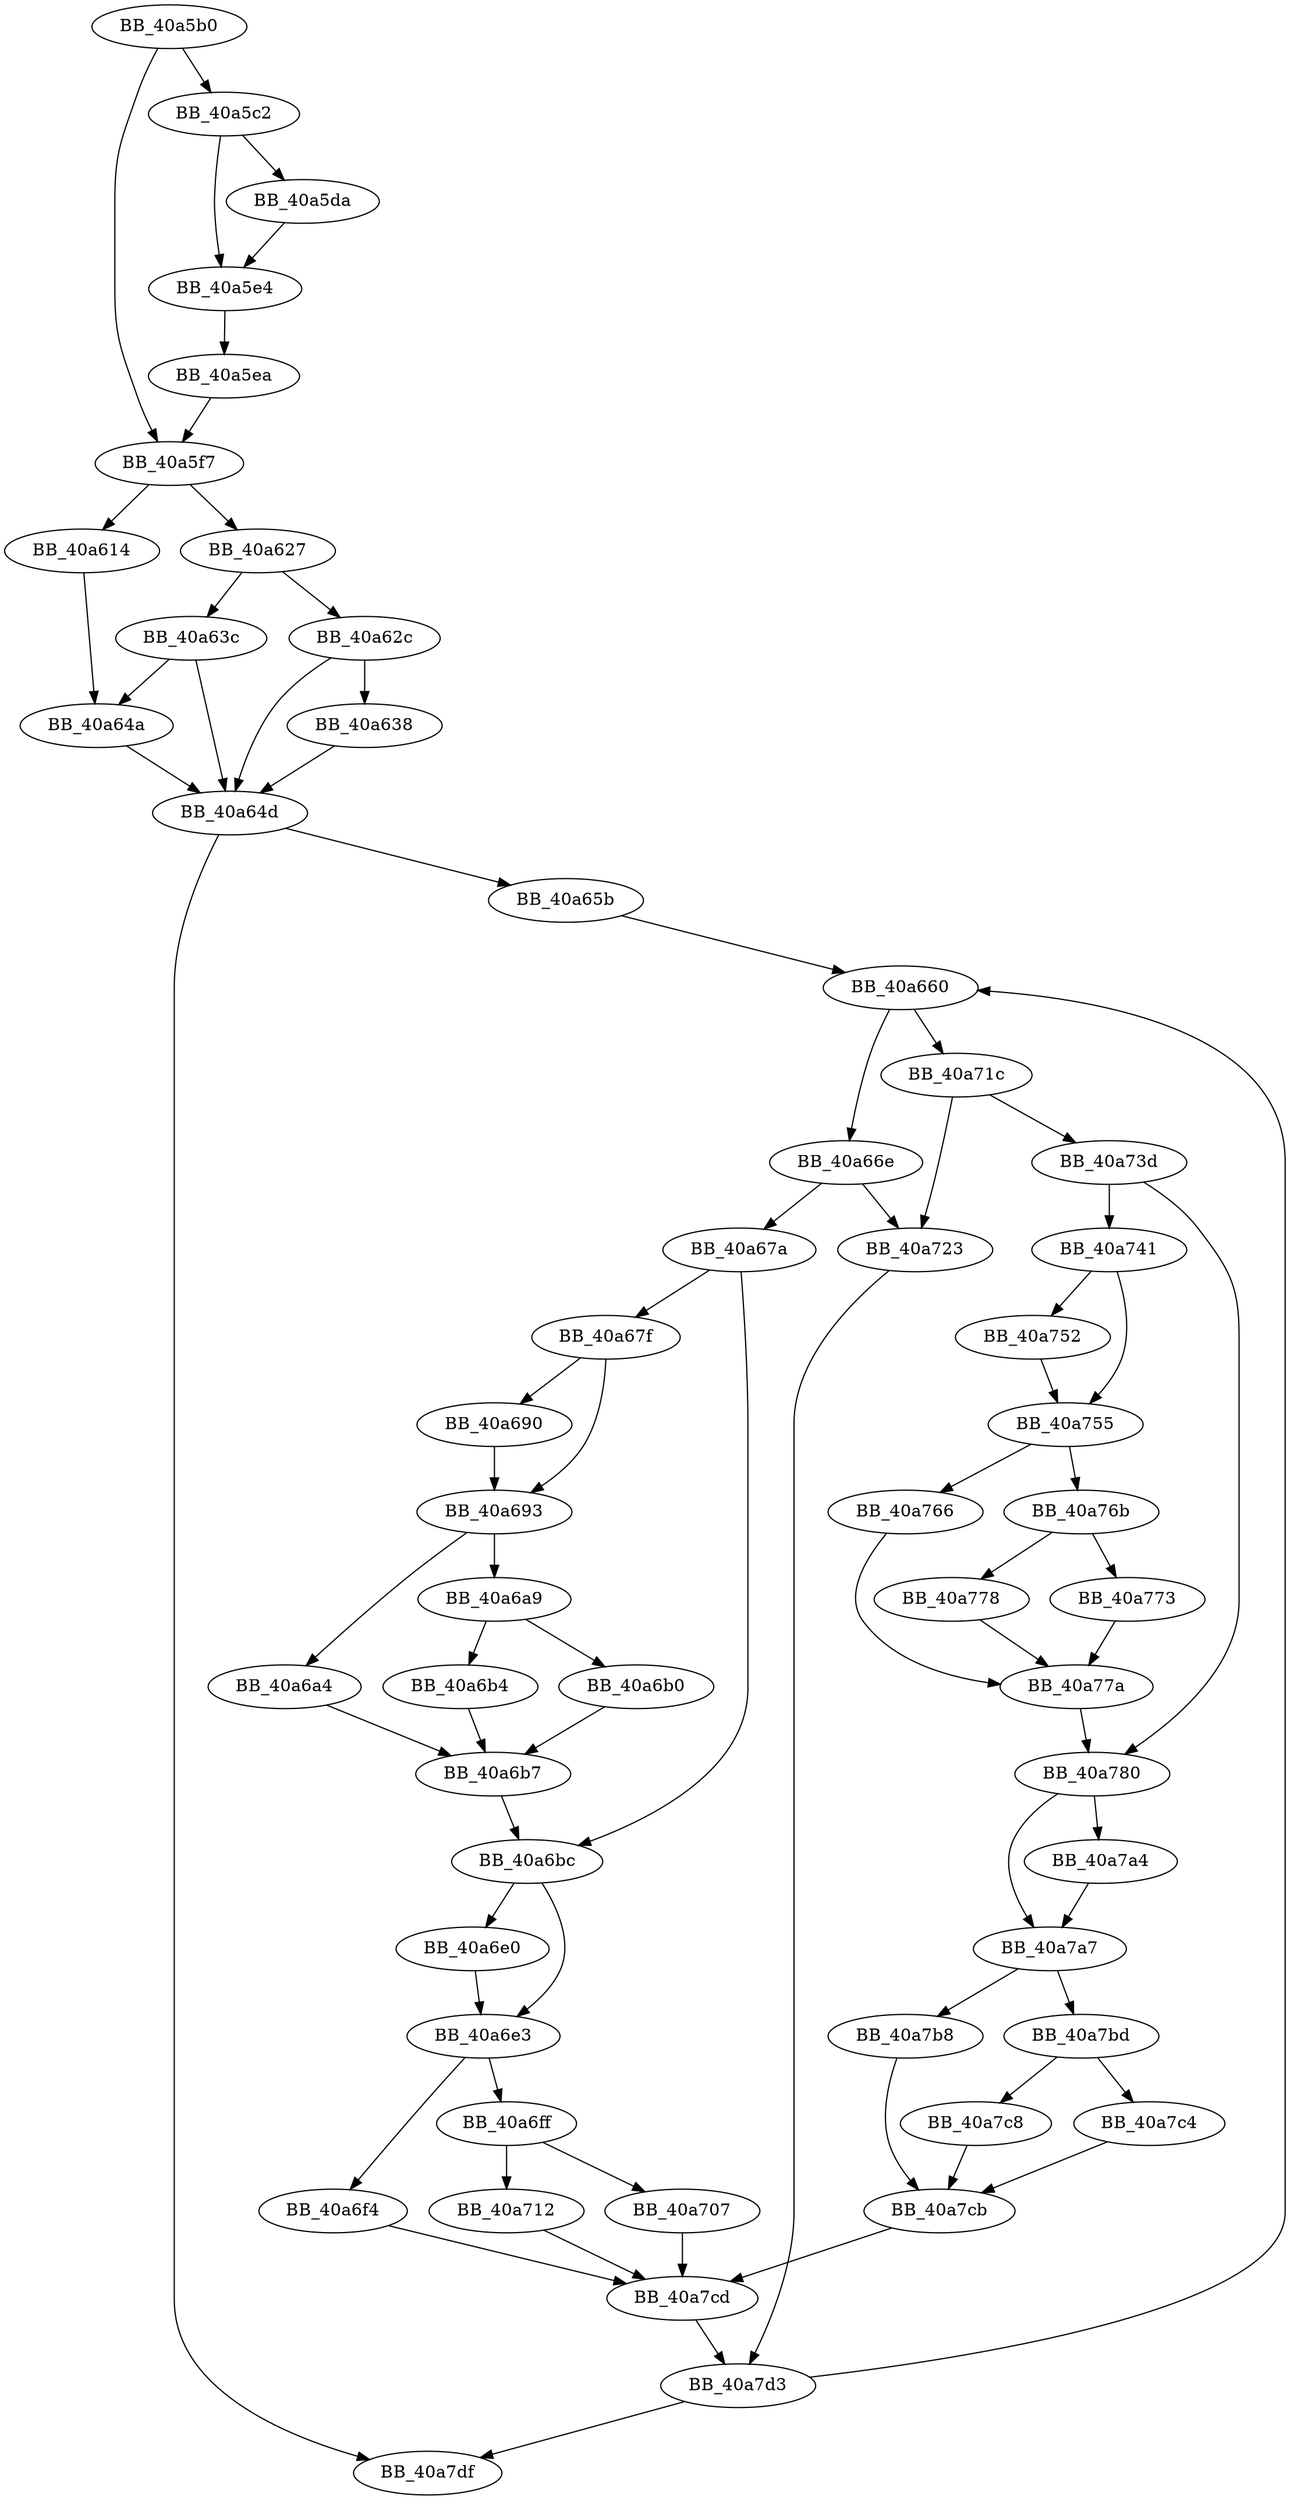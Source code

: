 DiGraph sub_40A5B0{
BB_40a5b0->BB_40a5c2
BB_40a5b0->BB_40a5f7
BB_40a5c2->BB_40a5da
BB_40a5c2->BB_40a5e4
BB_40a5da->BB_40a5e4
BB_40a5e4->BB_40a5ea
BB_40a5ea->BB_40a5f7
BB_40a5f7->BB_40a614
BB_40a5f7->BB_40a627
BB_40a614->BB_40a64a
BB_40a627->BB_40a62c
BB_40a627->BB_40a63c
BB_40a62c->BB_40a638
BB_40a62c->BB_40a64d
BB_40a638->BB_40a64d
BB_40a63c->BB_40a64a
BB_40a63c->BB_40a64d
BB_40a64a->BB_40a64d
BB_40a64d->BB_40a65b
BB_40a64d->BB_40a7df
BB_40a65b->BB_40a660
BB_40a660->BB_40a66e
BB_40a660->BB_40a71c
BB_40a66e->BB_40a67a
BB_40a66e->BB_40a723
BB_40a67a->BB_40a67f
BB_40a67a->BB_40a6bc
BB_40a67f->BB_40a690
BB_40a67f->BB_40a693
BB_40a690->BB_40a693
BB_40a693->BB_40a6a4
BB_40a693->BB_40a6a9
BB_40a6a4->BB_40a6b7
BB_40a6a9->BB_40a6b0
BB_40a6a9->BB_40a6b4
BB_40a6b0->BB_40a6b7
BB_40a6b4->BB_40a6b7
BB_40a6b7->BB_40a6bc
BB_40a6bc->BB_40a6e0
BB_40a6bc->BB_40a6e3
BB_40a6e0->BB_40a6e3
BB_40a6e3->BB_40a6f4
BB_40a6e3->BB_40a6ff
BB_40a6f4->BB_40a7cd
BB_40a6ff->BB_40a707
BB_40a6ff->BB_40a712
BB_40a707->BB_40a7cd
BB_40a712->BB_40a7cd
BB_40a71c->BB_40a723
BB_40a71c->BB_40a73d
BB_40a723->BB_40a7d3
BB_40a73d->BB_40a741
BB_40a73d->BB_40a780
BB_40a741->BB_40a752
BB_40a741->BB_40a755
BB_40a752->BB_40a755
BB_40a755->BB_40a766
BB_40a755->BB_40a76b
BB_40a766->BB_40a77a
BB_40a76b->BB_40a773
BB_40a76b->BB_40a778
BB_40a773->BB_40a77a
BB_40a778->BB_40a77a
BB_40a77a->BB_40a780
BB_40a780->BB_40a7a4
BB_40a780->BB_40a7a7
BB_40a7a4->BB_40a7a7
BB_40a7a7->BB_40a7b8
BB_40a7a7->BB_40a7bd
BB_40a7b8->BB_40a7cb
BB_40a7bd->BB_40a7c4
BB_40a7bd->BB_40a7c8
BB_40a7c4->BB_40a7cb
BB_40a7c8->BB_40a7cb
BB_40a7cb->BB_40a7cd
BB_40a7cd->BB_40a7d3
BB_40a7d3->BB_40a660
BB_40a7d3->BB_40a7df
}
